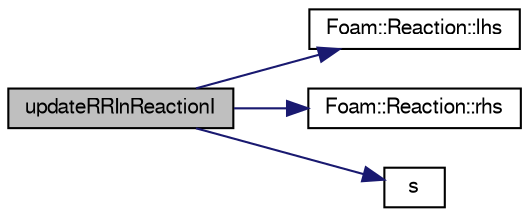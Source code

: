 digraph "updateRRInReactionI"
{
  bgcolor="transparent";
  edge [fontname="FreeSans",fontsize="10",labelfontname="FreeSans",labelfontsize="10"];
  node [fontname="FreeSans",fontsize="10",shape=record];
  rankdir="LR";
  Node1 [label="updateRRInReactionI",height=0.2,width=0.4,color="black", fillcolor="grey75", style="filled" fontcolor="black"];
  Node1 -> Node2 [color="midnightblue",fontsize="10",style="solid",fontname="FreeSans"];
  Node2 [label="Foam::Reaction::lhs",height=0.2,width=0.4,color="black",URL="$a02033.html#a1abc212f23331e7cd689dcd173a715fc"];
  Node1 -> Node3 [color="midnightblue",fontsize="10",style="solid",fontname="FreeSans"];
  Node3 [label="Foam::Reaction::rhs",height=0.2,width=0.4,color="black",URL="$a02033.html#aa63a0b959ae5fa84f216315302b5c4ee"];
  Node1 -> Node4 [color="midnightblue",fontsize="10",style="solid",fontname="FreeSans"];
  Node4 [label="s",height=0.2,width=0.4,color="black",URL="$a03883.html#abb9c4233033fad2ad0206cd4adad3b9f"];
}
